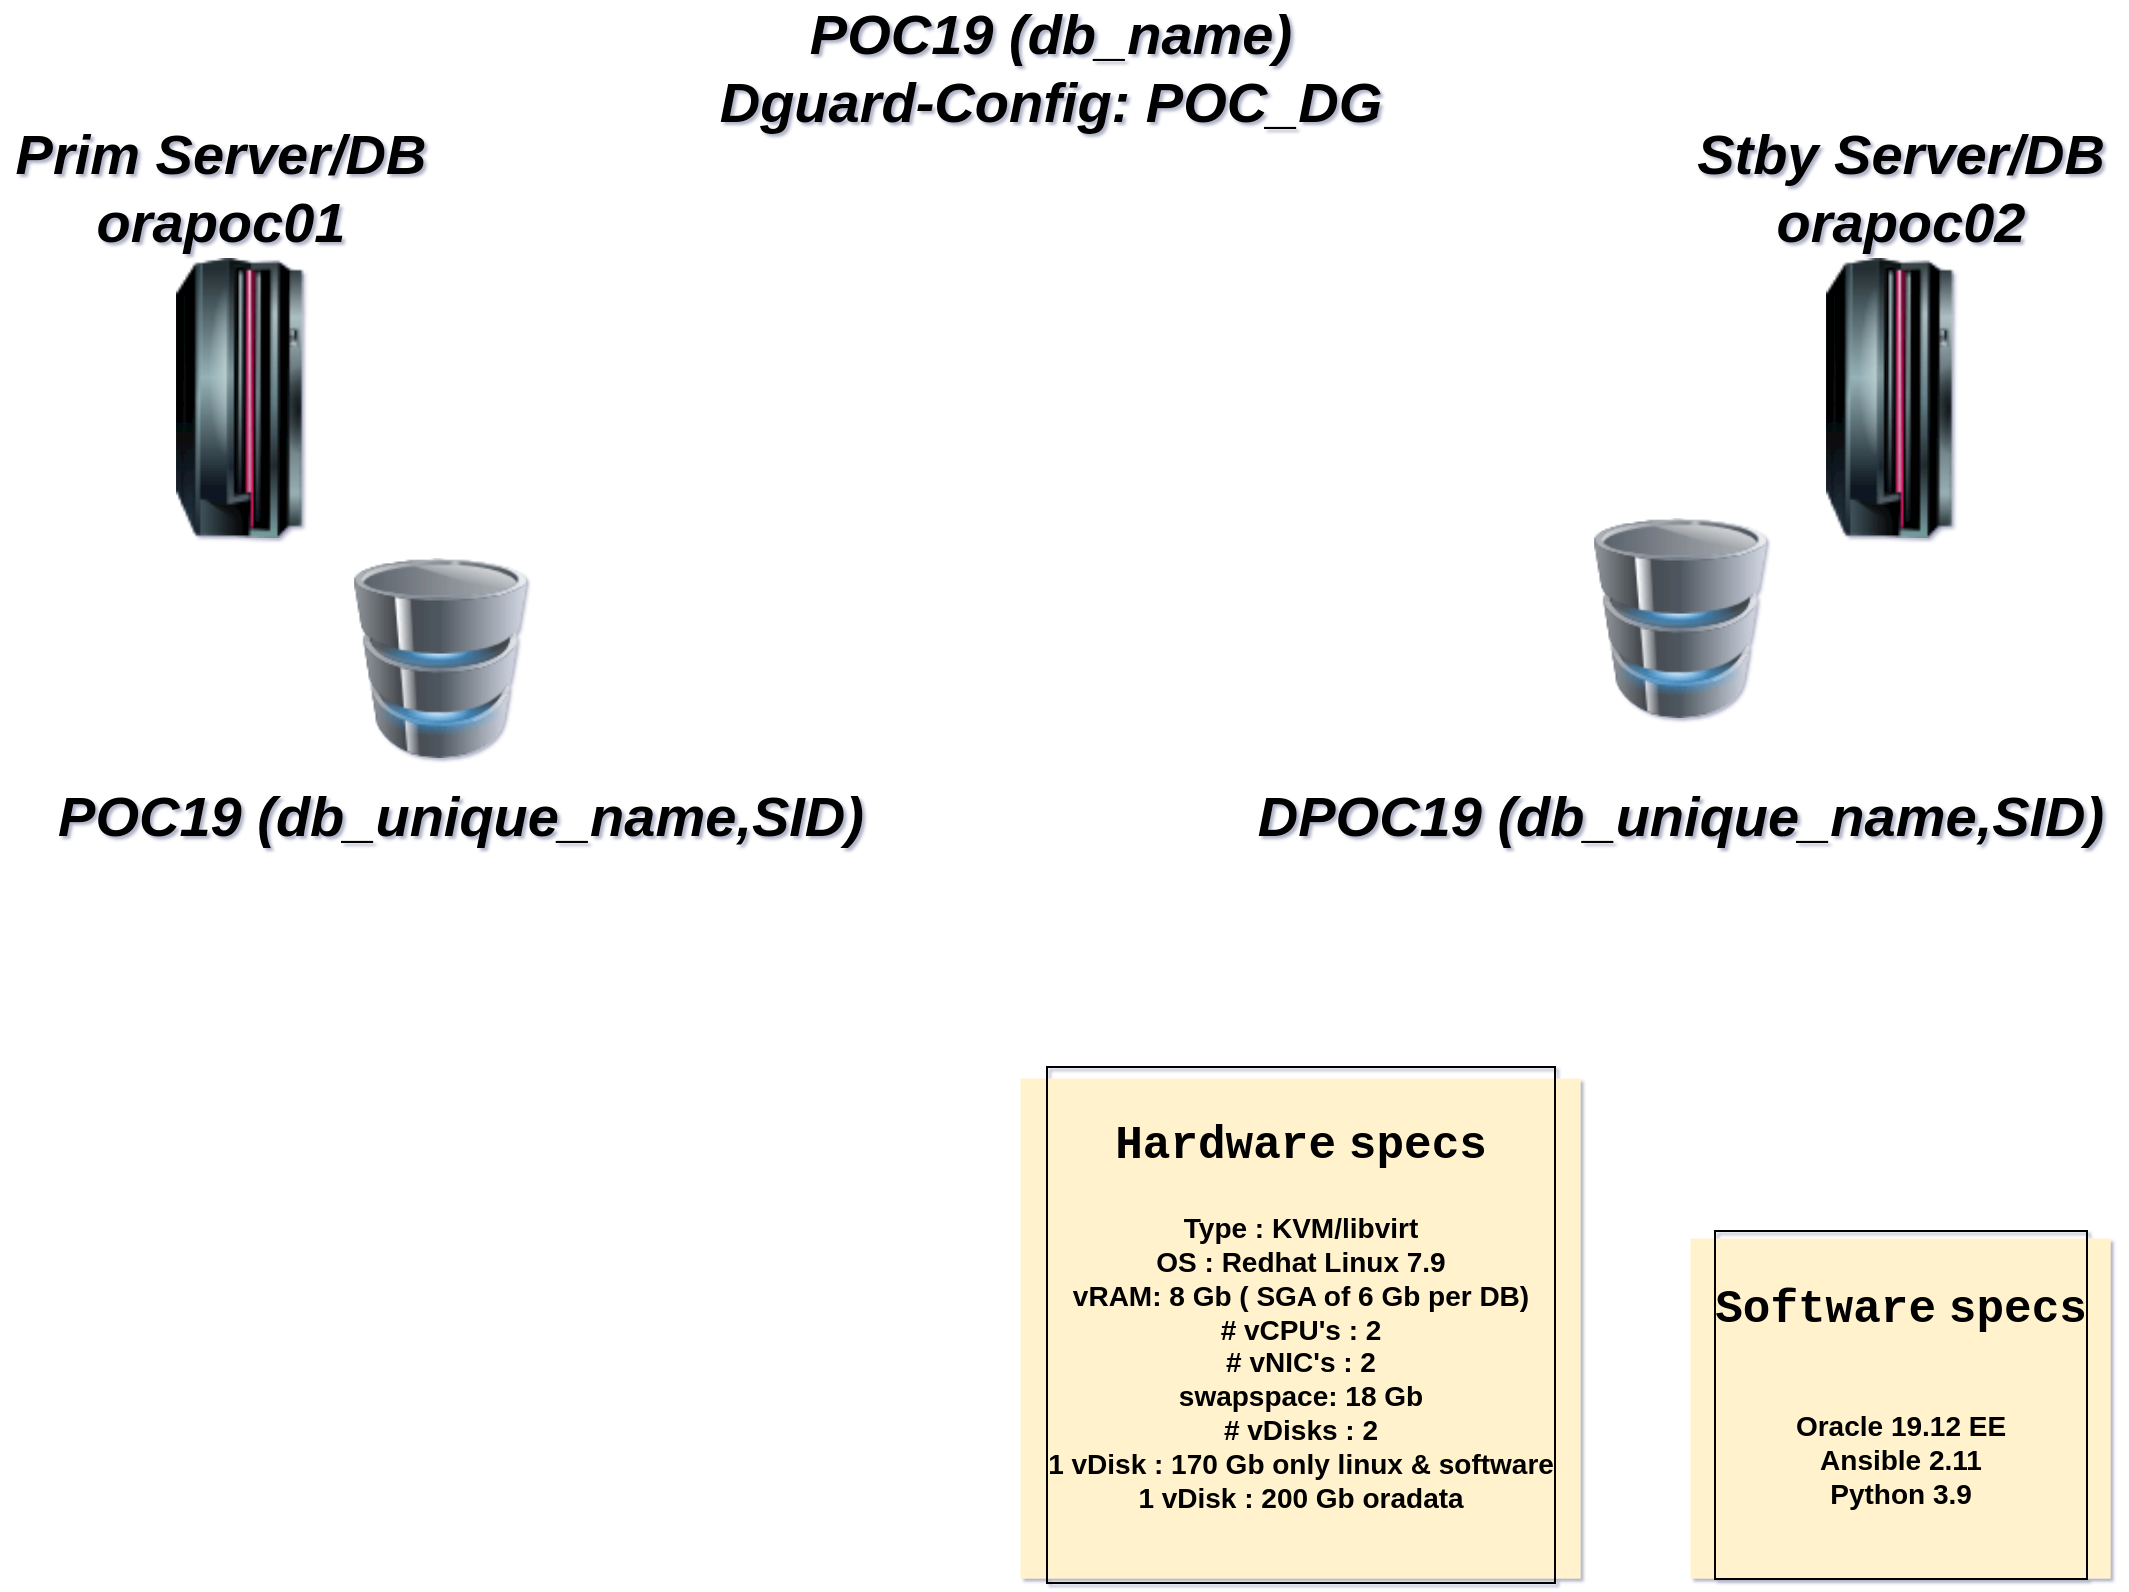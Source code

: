 <mxfile version="14.9.3" type="github">
  <diagram name="Page-1" id="55a83fd1-7818-8e21-69c5-c3457e3827bb">
    <mxGraphModel dx="1422" dy="885" grid="1" gridSize="10" guides="1" tooltips="1" connect="1" arrows="1" fold="1" page="1" pageScale="1" pageWidth="1169" pageHeight="827" background="none" math="0" shadow="1">
      <root>
        <mxCell id="0" />
        <mxCell id="1" parent="0" />
        <mxCell id="eqkKP_CpMsjsfQWl-JKb-1" value="" style="image;html=1;image=img/lib/clip_art/computers/Database_128x128.png" vertex="1" parent="1">
          <mxGeometry x="240" y="300" width="140" height="100" as="geometry" />
        </mxCell>
        <mxCell id="eqkKP_CpMsjsfQWl-JKb-6" value="" style="image;html=1;image=img/lib/clip_art/computers/Mainframe_128x128.png" vertex="1" parent="1">
          <mxGeometry x="100" y="150" width="220" height="140" as="geometry" />
        </mxCell>
        <mxCell id="eqkKP_CpMsjsfQWl-JKb-7" value="" style="image;html=1;image=img/lib/clip_art/computers/Database_128x128.png" vertex="1" parent="1">
          <mxGeometry x="860" y="280" width="140" height="100" as="geometry" />
        </mxCell>
        <mxCell id="eqkKP_CpMsjsfQWl-JKb-8" value="" style="image;html=1;image=img/lib/clip_art/computers/Mainframe_128x128.png" vertex="1" parent="1">
          <mxGeometry x="925" y="150" width="220" height="140" as="geometry" />
        </mxCell>
        <mxCell id="eqkKP_CpMsjsfQWl-JKb-9" value="&lt;div&gt;&lt;i&gt;&lt;font style=&quot;font-size: 28px&quot;&gt;&lt;b&gt;POC19 (db_name)&lt;br&gt;&lt;/b&gt;&lt;/font&gt;&lt;/i&gt;&lt;/div&gt;&lt;div&gt;&lt;i&gt;&lt;font style=&quot;font-size: 28px&quot;&gt;&lt;b&gt;Dguard-Config: POC_DG&lt;br&gt;&lt;/b&gt;&lt;/font&gt;&lt;/i&gt;&lt;/div&gt;" style="text;html=1;resizable=0;autosize=1;align=center;verticalAlign=middle;points=[];fillColor=none;strokeColor=none;rounded=0;" vertex="1" parent="1">
          <mxGeometry x="440" y="30" width="350" height="50" as="geometry" />
        </mxCell>
        <mxCell id="eqkKP_CpMsjsfQWl-JKb-10" value="&lt;i&gt;&lt;font style=&quot;font-size: 28px&quot;&gt;&lt;b&gt;POC19 (db_unique_name,SID)&lt;/b&gt;&lt;/font&gt;&lt;/i&gt;" style="text;html=1;resizable=0;autosize=1;align=center;verticalAlign=middle;points=[];fillColor=none;strokeColor=none;rounded=0;" vertex="1" parent="1">
          <mxGeometry x="110" y="414" width="420" height="30" as="geometry" />
        </mxCell>
        <mxCell id="eqkKP_CpMsjsfQWl-JKb-13" value="&lt;div&gt;&lt;i&gt;&lt;font style=&quot;font-size: 28px&quot;&gt;&lt;b&gt;Prim Server/DB&lt;br&gt;&lt;/b&gt;&lt;/font&gt;&lt;/i&gt;&lt;/div&gt;&lt;div&gt;&lt;i&gt;&lt;font style=&quot;font-size: 28px&quot;&gt;&lt;b&gt;orapoc01&lt;/b&gt;&lt;/font&gt;&lt;/i&gt;&lt;/div&gt;" style="text;html=1;resizable=0;autosize=1;align=center;verticalAlign=middle;points=[];fillColor=none;strokeColor=none;rounded=0;" vertex="1" parent="1">
          <mxGeometry x="90" y="90" width="220" height="50" as="geometry" />
        </mxCell>
        <mxCell id="eqkKP_CpMsjsfQWl-JKb-14" value="&lt;div&gt;&lt;i&gt;&lt;font style=&quot;font-size: 28px&quot;&gt;&lt;b&gt;Stby Server/DB&lt;br&gt;&lt;/b&gt;&lt;/font&gt;&lt;/i&gt;&lt;/div&gt;&lt;div&gt;&lt;i&gt;&lt;font style=&quot;font-size: 28px&quot;&gt;&lt;b&gt;orapoc02&lt;/b&gt;&lt;/font&gt;&lt;/i&gt;&lt;/div&gt;" style="text;html=1;resizable=0;autosize=1;align=center;verticalAlign=middle;points=[];fillColor=none;strokeColor=none;rounded=0;" vertex="1" parent="1">
          <mxGeometry x="930" y="90" width="220" height="50" as="geometry" />
        </mxCell>
        <mxCell id="eqkKP_CpMsjsfQWl-JKb-15" value="&lt;i&gt;&lt;font style=&quot;font-size: 28px&quot;&gt;&lt;b&gt;DPOC19 (db_unique_name,SID)&lt;/b&gt;&lt;/font&gt;&lt;/i&gt;" style="text;html=1;resizable=0;autosize=1;align=center;verticalAlign=middle;points=[];fillColor=none;strokeColor=none;rounded=0;" vertex="1" parent="1">
          <mxGeometry x="710" y="414" width="440" height="30" as="geometry" />
        </mxCell>
        <mxCell id="eqkKP_CpMsjsfQWl-JKb-16" value="&lt;div style=&quot;font-size: 14px&quot;&gt;&lt;h1&gt;&lt;font style=&quot;font-size: 14px&quot; face=&quot;Courier New&quot;&gt;&lt;span style=&quot;font-size: 14px&quot;&gt;&lt;/span&gt;&lt;/font&gt;&lt;font style=&quot;font-size: 23px&quot;&gt;&lt;span&gt;&lt;font face=&quot;Courier New&quot;&gt;Software&lt;/font&gt; &lt;font style=&quot;font-size: 23px&quot; face=&quot;Courier New&quot;&gt;specs&lt;/font&gt;&lt;br&gt;&lt;/span&gt;&lt;/font&gt;&lt;/h1&gt;&lt;/div&gt;&lt;div style=&quot;font-size: 14px&quot;&gt;&lt;font style=&quot;font-size: 14px&quot;&gt;&lt;span style=&quot;font-size: 14px&quot;&gt;&lt;br&gt;&lt;/span&gt;&lt;/font&gt;&lt;/div&gt;&lt;div style=&quot;font-size: 14px&quot;&gt;&lt;font style=&quot;font-size: 14px&quot;&gt;&lt;span style=&quot;font-size: 14px&quot;&gt;Oracle 19.12 EE&lt;br&gt;&lt;/span&gt;&lt;/font&gt;&lt;/div&gt;&lt;div style=&quot;font-size: 14px&quot;&gt;&lt;font style=&quot;font-size: 14px&quot;&gt;&lt;span style=&quot;font-size: 14px&quot;&gt;Ansible 2.11&lt;/span&gt;&lt;/font&gt;&lt;/div&gt;&lt;div style=&quot;font-size: 14px&quot;&gt;&lt;font style=&quot;font-size: 14px&quot;&gt;&lt;span style=&quot;font-size: 14px&quot;&gt;Python 3.9&lt;/span&gt;&lt;/font&gt;&lt;/div&gt;&lt;div style=&quot;font-size: 14px&quot;&gt;&lt;font style=&quot;font-size: 14px&quot;&gt;&lt;span style=&quot;font-size: 14px&quot;&gt;&lt;br style=&quot;font-size: 14px&quot;&gt;&lt;/span&gt;&lt;/font&gt;&lt;/div&gt;&lt;div style=&quot;font-size: 14px&quot;&gt;&lt;font style=&quot;font-size: 14px&quot;&gt;&lt;span style=&quot;font-size: 14px&quot;&gt;&lt;br style=&quot;font-size: 14px&quot;&gt;&lt;/span&gt;&lt;/font&gt;&lt;/div&gt;" style="text;html=1;resizable=0;autosize=1;align=center;verticalAlign=middle;points=[];rounded=0;fontSize=14;fontStyle=1;labelBorderColor=#000000;spacingTop=0;spacingLeft=4;spacingBottom=4;spacingRight=4;fillColor=#fff2cc;strokeWidth=0;" vertex="1" parent="1">
          <mxGeometry x="935" y="640" width="210" height="170" as="geometry" />
        </mxCell>
        <mxCell id="eqkKP_CpMsjsfQWl-JKb-18" value="&lt;div style=&quot;font-size: 14px&quot;&gt;&lt;font style=&quot;font-size: 14px&quot;&gt;&lt;span style=&quot;font-size: 14px&quot;&gt;&lt;/span&gt;&lt;/font&gt;&lt;h1&gt;&lt;font style=&quot;font-size: 23px&quot;&gt;&lt;span&gt;&lt;font style=&quot;font-size: 23px&quot; face=&quot;Courier New&quot;&gt;Hardware&lt;/font&gt; &lt;font style=&quot;font-size: 23px&quot; face=&quot;Courier New&quot;&gt;specs&lt;/font&gt;&lt;br&gt;&lt;/span&gt;&lt;/font&gt;&lt;/h1&gt;&lt;/div&gt;&lt;div style=&quot;font-size: 14px&quot;&gt;&lt;font style=&quot;font-size: 14px&quot;&gt;&lt;span style=&quot;font-size: 14px&quot;&gt;Type : KVM/libvirt&lt;br style=&quot;font-size: 14px&quot;&gt;&lt;/span&gt;&lt;/font&gt;&lt;/div&gt;&lt;div style=&quot;font-size: 14px&quot;&gt;&lt;font style=&quot;font-size: 14px&quot;&gt;&lt;span style=&quot;font-size: 14px&quot;&gt;OS : Redhat Linux 7.9&lt;/span&gt;&lt;/font&gt;&lt;/div&gt;&lt;div style=&quot;font-size: 14px&quot;&gt;&lt;font style=&quot;font-size: 14px&quot;&gt;&lt;span style=&quot;font-size: 14px&quot;&gt;vRAM: 8 Gb ( SGA of 6 Gb per DB)&lt;/span&gt;&lt;/font&gt;&lt;/div&gt;&lt;div style=&quot;font-size: 14px&quot;&gt;&lt;font style=&quot;font-size: 14px&quot;&gt;&lt;span style=&quot;font-size: 14px&quot;&gt;# vCPU&#39;s : 2 &lt;br style=&quot;font-size: 14px&quot;&gt;&lt;/span&gt;&lt;/font&gt;&lt;/div&gt;&lt;div style=&quot;font-size: 14px&quot;&gt;&lt;font style=&quot;font-size: 14px&quot;&gt;&lt;span style=&quot;font-size: 14px&quot;&gt;# vNIC&#39;s : 2&lt;/span&gt;&lt;/font&gt;&lt;/div&gt;&lt;div style=&quot;font-size: 14px&quot;&gt;&lt;font style=&quot;font-size: 14px&quot;&gt;&lt;span style=&quot;font-size: 14px&quot;&gt;swapspace: 18 Gb&lt;/span&gt;&lt;/font&gt;&lt;/div&gt;&lt;div style=&quot;font-size: 14px&quot;&gt;&lt;font style=&quot;font-size: 14px&quot;&gt;&lt;span style=&quot;font-size: 14px&quot;&gt;# vDisks : 2&lt;/span&gt;&lt;/font&gt;&lt;/div&gt;&lt;div style=&quot;font-size: 14px&quot;&gt;&lt;font style=&quot;font-size: 14px&quot;&gt;&lt;span style=&quot;font-size: 14px&quot;&gt;1 vDisk : 170 Gb only linux &amp;amp; software&lt;/span&gt;&lt;/font&gt;&lt;/div&gt;&lt;div style=&quot;font-size: 14px&quot;&gt;&lt;font style=&quot;font-size: 14px&quot;&gt;&lt;span style=&quot;font-size: 14px&quot;&gt;1 vDisk : 200 Gb oradata&lt;br style=&quot;font-size: 14px&quot;&gt;&lt;/span&gt;&lt;/font&gt;&lt;/div&gt;&lt;div style=&quot;font-size: 14px&quot;&gt;&lt;font style=&quot;font-size: 14px&quot;&gt;&lt;span style=&quot;font-size: 14px&quot;&gt;&lt;br style=&quot;font-size: 14px&quot;&gt;&lt;br&gt;&lt;/span&gt;&lt;/font&gt;&lt;/div&gt;" style="text;html=1;resizable=0;autosize=1;align=center;verticalAlign=middle;points=[];rounded=0;fontSize=14;fontStyle=1;labelBorderColor=#000000;spacingTop=0;spacingLeft=4;spacingBottom=4;spacingRight=4;fillColor=#fff2cc;strokeWidth=0;" vertex="1" parent="1">
          <mxGeometry x="600" y="560" width="280" height="250" as="geometry" />
        </mxCell>
      </root>
    </mxGraphModel>
  </diagram>
</mxfile>
